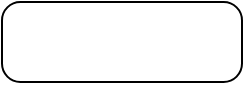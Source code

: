 <mxfile version="22.1.3" type="github">
  <diagram name="Page-1" id="olnZ3AJJxB-pWJDiA_Oj">
    <mxGraphModel dx="1050" dy="565" grid="1" gridSize="10" guides="1" tooltips="1" connect="1" arrows="1" fold="1" page="1" pageScale="1" pageWidth="850" pageHeight="1100" math="0" shadow="0">
      <root>
        <mxCell id="0" />
        <mxCell id="1" parent="0" />
        <mxCell id="RcTNapuZ8bT-JetGRahN-1" value="" style="rounded=1;whiteSpace=wrap;html=1;arcSize=23;" vertex="1" parent="1">
          <mxGeometry x="80" y="40" width="120" height="40" as="geometry" />
        </mxCell>
      </root>
    </mxGraphModel>
  </diagram>
</mxfile>
